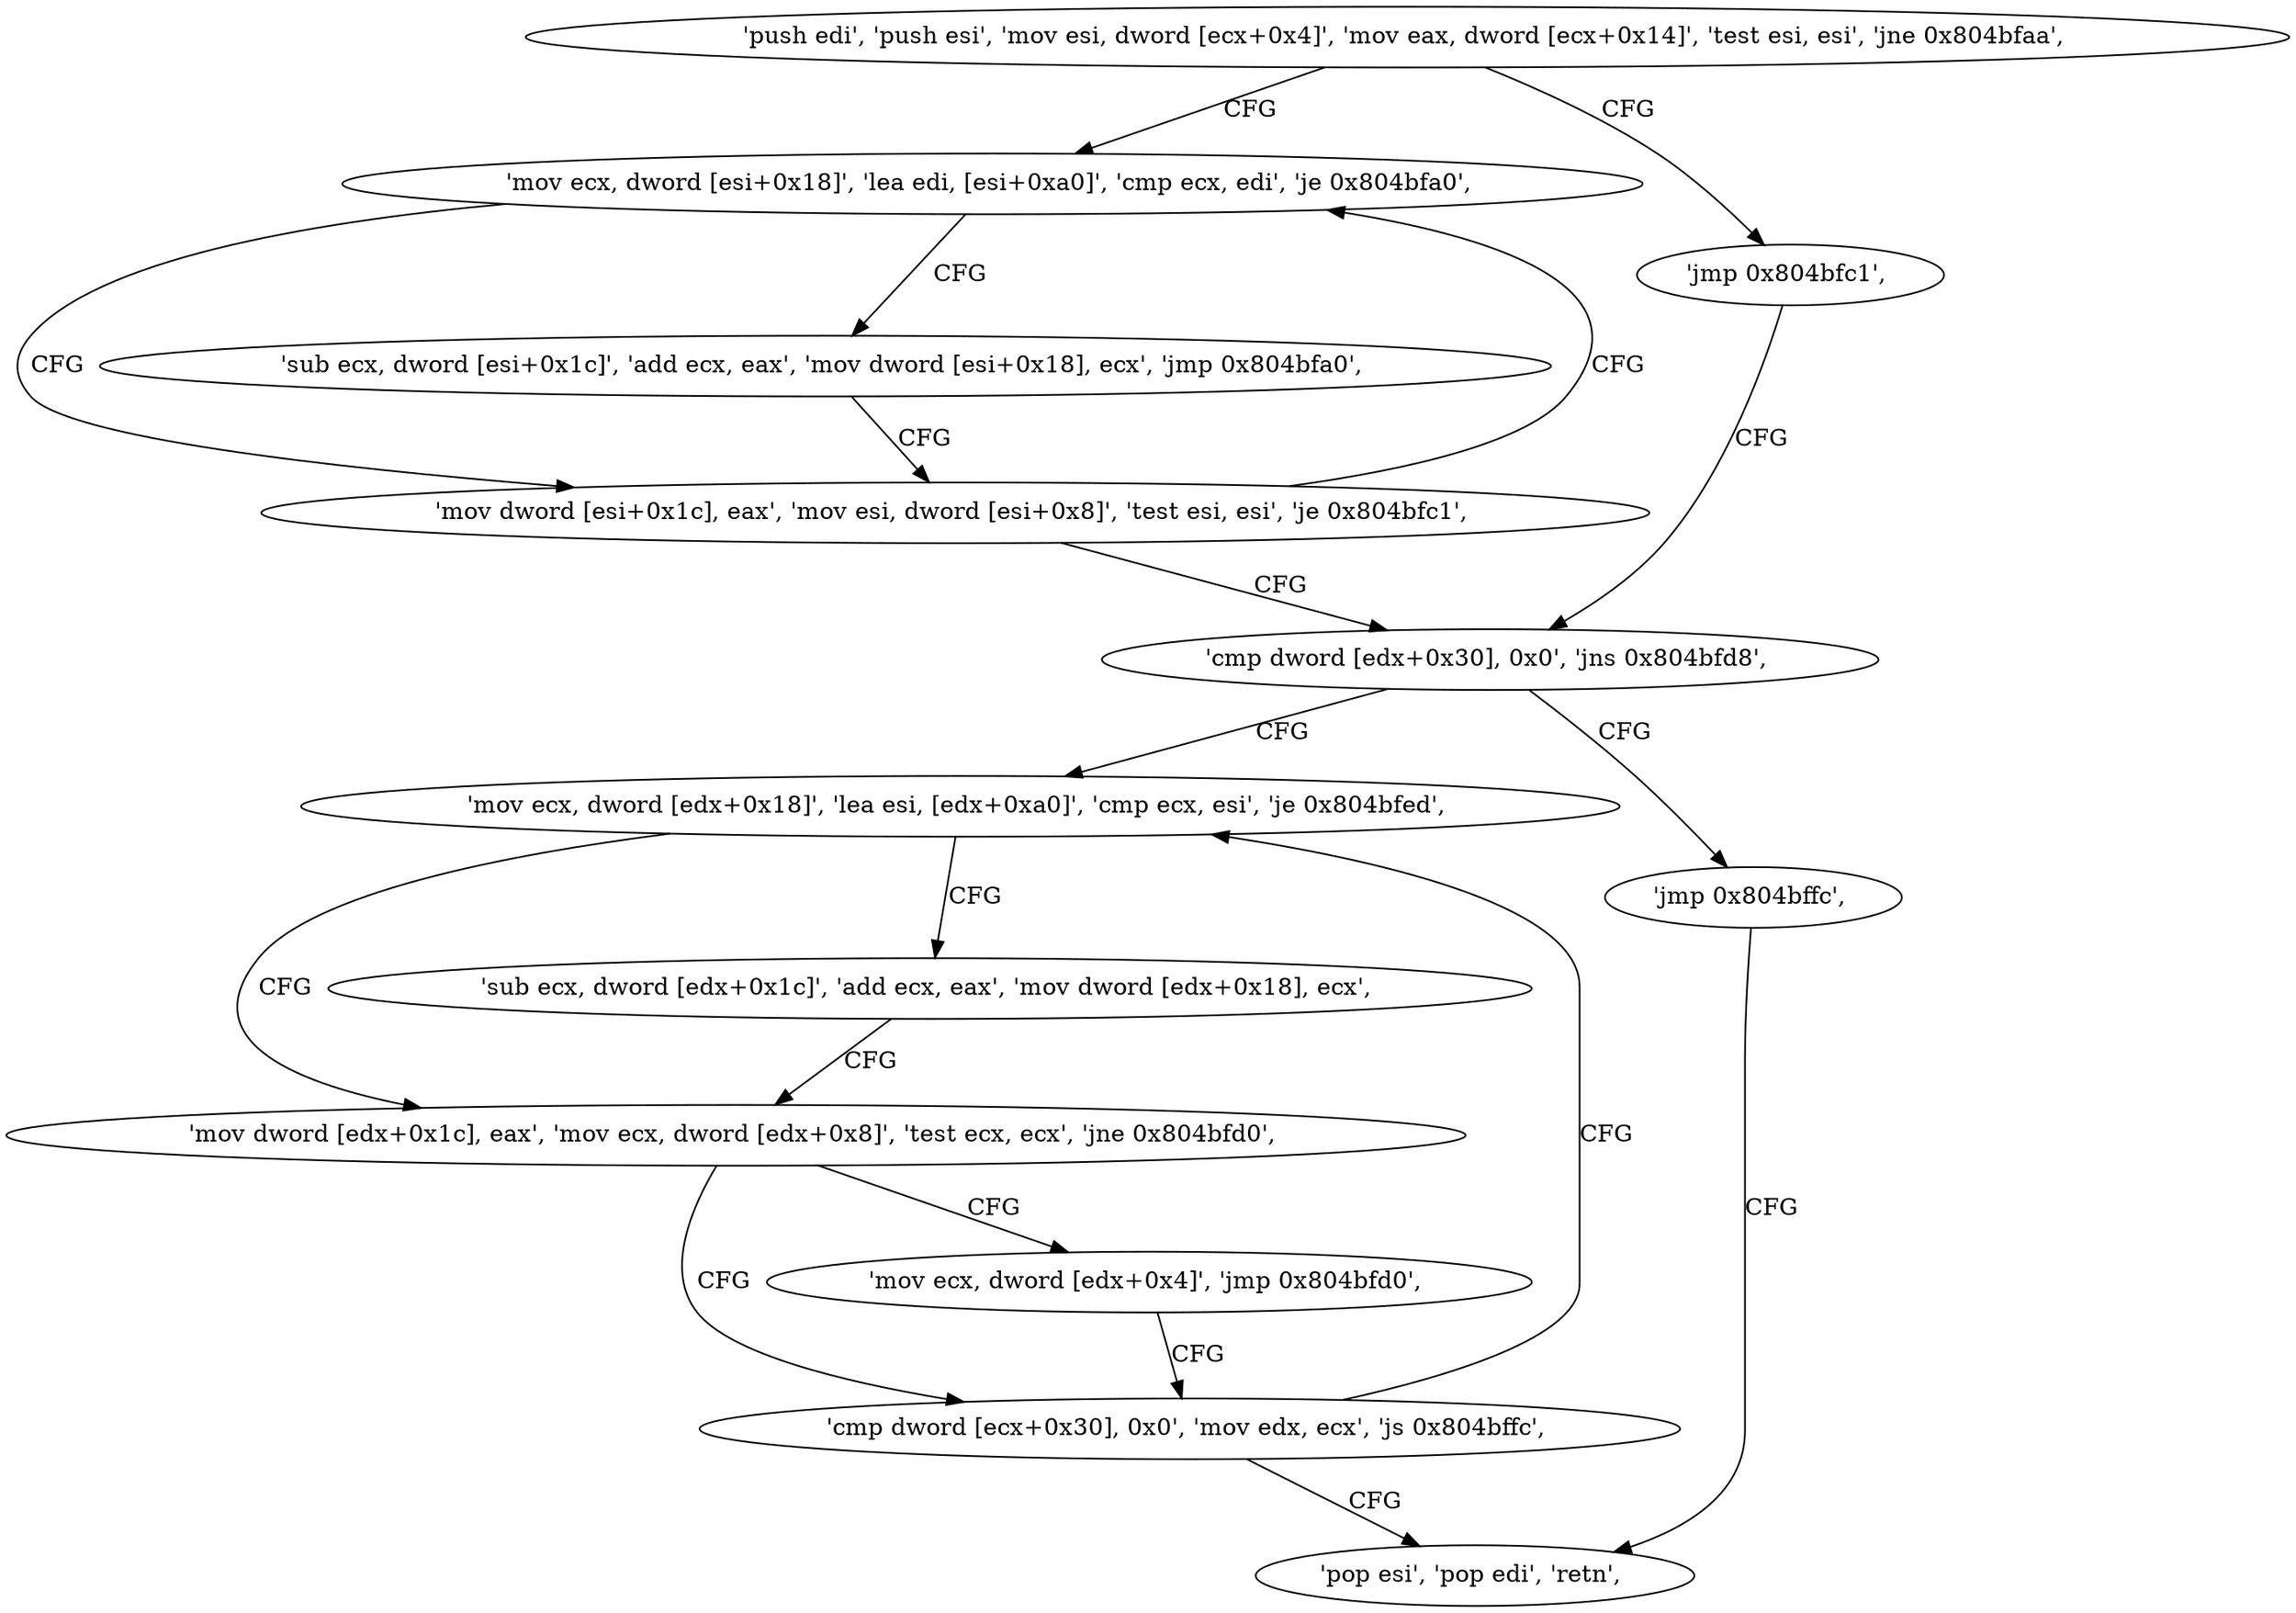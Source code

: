 digraph "func" {
"134528912" [label = "'push edi', 'push esi', 'mov esi, dword [ecx+0x4]', 'mov eax, dword [ecx+0x14]', 'test esi, esi', 'jne 0x804bfaa', " ]
"134528938" [label = "'mov ecx, dword [esi+0x18]', 'lea edi, [esi+0xa0]', 'cmp ecx, edi', 'je 0x804bfa0', " ]
"134528924" [label = "'jmp 0x804bfc1', " ]
"134528928" [label = "'mov dword [esi+0x1c], eax', 'mov esi, dword [esi+0x8]', 'test esi, esi', 'je 0x804bfc1', " ]
"134528951" [label = "'sub ecx, dword [esi+0x1c]', 'add ecx, eax', 'mov dword [esi+0x18], ecx', 'jmp 0x804bfa0', " ]
"134528961" [label = "'cmp dword [edx+0x30], 0x0', 'jns 0x804bfd8', " ]
"134528984" [label = "'mov ecx, dword [edx+0x18]', 'lea esi, [edx+0xa0]', 'cmp ecx, esi', 'je 0x804bfed', " ]
"134528967" [label = "'jmp 0x804bffc', " ]
"134529005" [label = "'mov dword [edx+0x1c], eax', 'mov ecx, dword [edx+0x8]', 'test ecx, ecx', 'jne 0x804bfd0', " ]
"134528997" [label = "'sub ecx, dword [edx+0x1c]', 'add ecx, eax', 'mov dword [edx+0x18], ecx', " ]
"134529020" [label = "'pop esi', 'pop edi', 'retn', " ]
"134528976" [label = "'cmp dword [ecx+0x30], 0x0', 'mov edx, ecx', 'js 0x804bffc', " ]
"134529015" [label = "'mov ecx, dword [edx+0x4]', 'jmp 0x804bfd0', " ]
"134528912" -> "134528938" [ label = "CFG" ]
"134528912" -> "134528924" [ label = "CFG" ]
"134528938" -> "134528928" [ label = "CFG" ]
"134528938" -> "134528951" [ label = "CFG" ]
"134528924" -> "134528961" [ label = "CFG" ]
"134528928" -> "134528961" [ label = "CFG" ]
"134528928" -> "134528938" [ label = "CFG" ]
"134528951" -> "134528928" [ label = "CFG" ]
"134528961" -> "134528984" [ label = "CFG" ]
"134528961" -> "134528967" [ label = "CFG" ]
"134528984" -> "134529005" [ label = "CFG" ]
"134528984" -> "134528997" [ label = "CFG" ]
"134528967" -> "134529020" [ label = "CFG" ]
"134529005" -> "134528976" [ label = "CFG" ]
"134529005" -> "134529015" [ label = "CFG" ]
"134528997" -> "134529005" [ label = "CFG" ]
"134528976" -> "134529020" [ label = "CFG" ]
"134528976" -> "134528984" [ label = "CFG" ]
"134529015" -> "134528976" [ label = "CFG" ]
}
